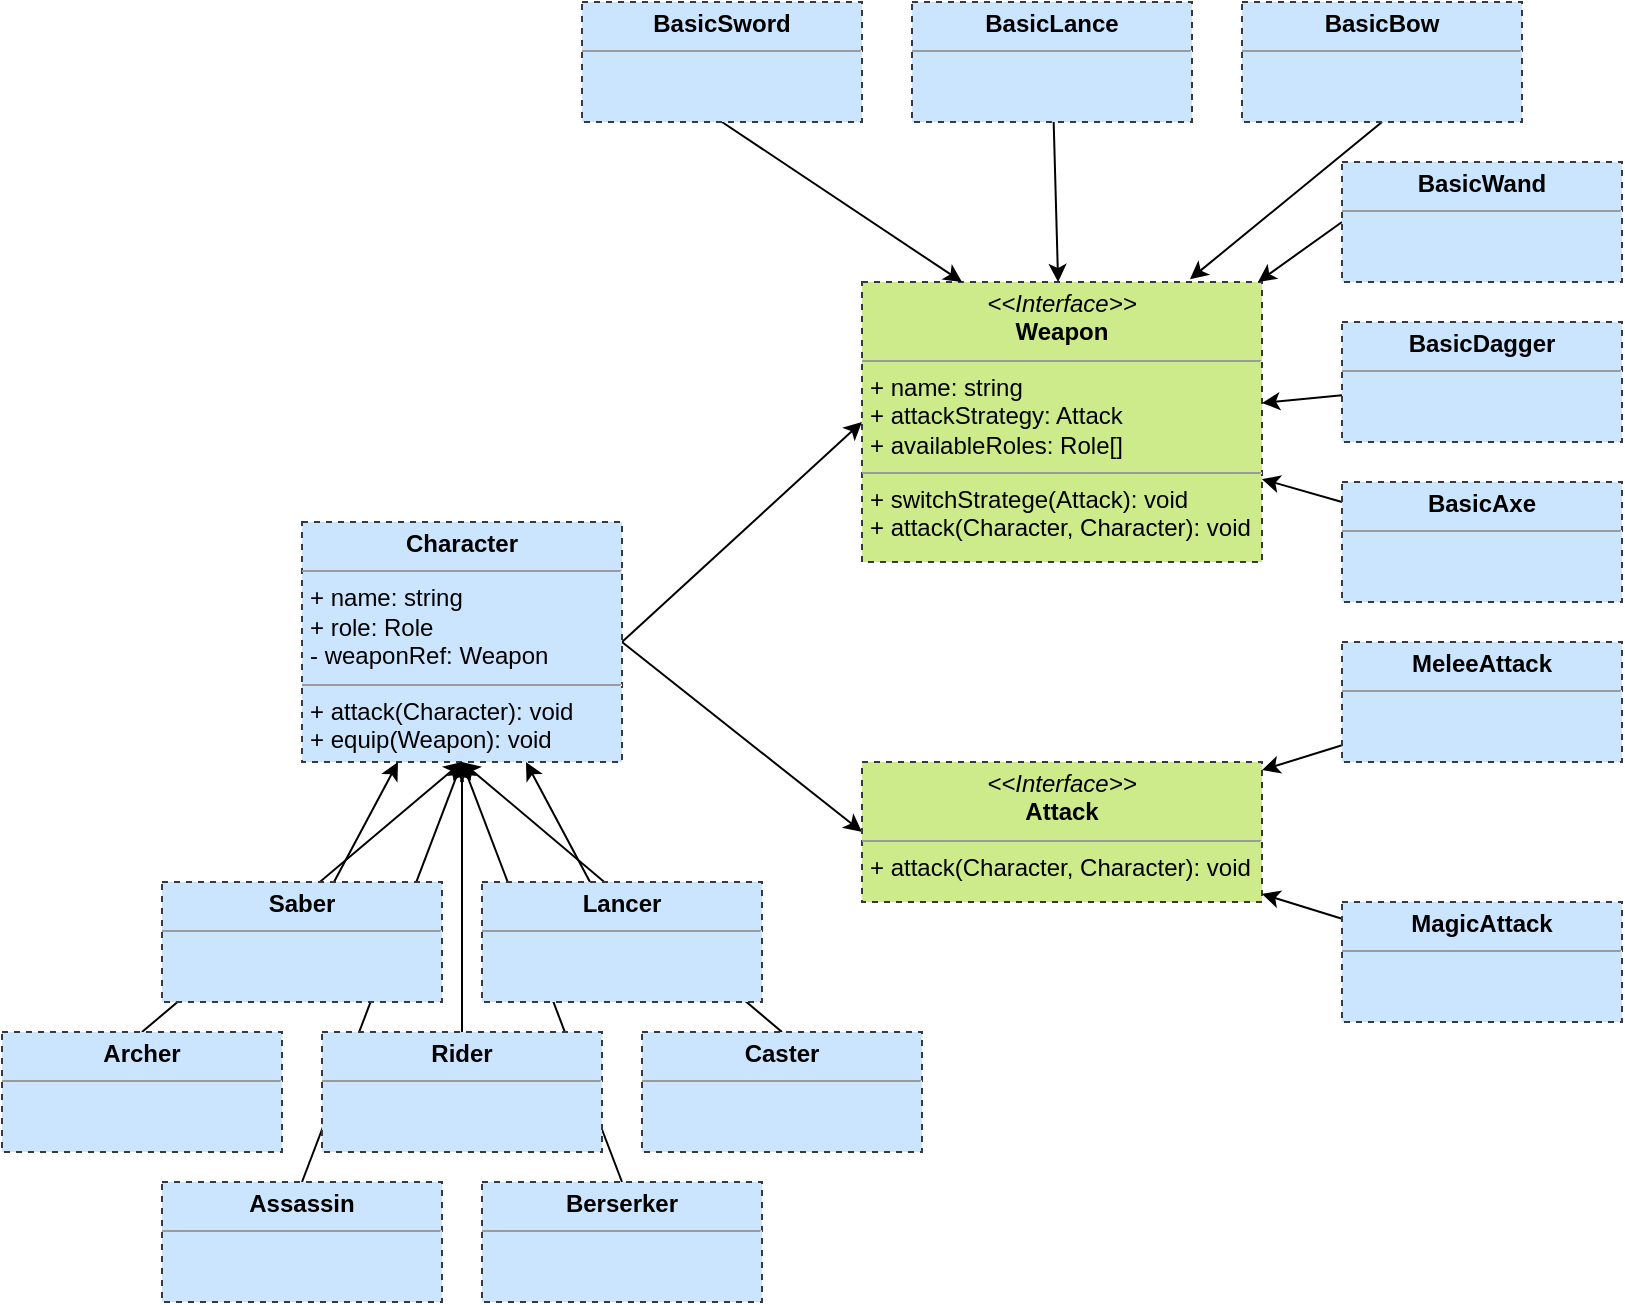 <mxfile>
    <diagram id="C5RBs43oDa-KdzZeNtuy" name="Page-1">
        <mxGraphModel dx="1152" dy="473" grid="1" gridSize="10" guides="1" tooltips="1" connect="1" arrows="1" fold="1" page="1" pageScale="1" pageWidth="827" pageHeight="1169" math="0" shadow="0">
            <root>
                <mxCell id="WIyWlLk6GJQsqaUBKTNV-0"/>
                <mxCell id="WIyWlLk6GJQsqaUBKTNV-1" parent="WIyWlLk6GJQsqaUBKTNV-0"/>
                <mxCell id="48" style="edgeStyle=none;html=1;exitX=1;exitY=0.5;exitDx=0;exitDy=0;entryX=0;entryY=0.5;entryDx=0;entryDy=0;" parent="WIyWlLk6GJQsqaUBKTNV-1" source="21" target="23" edge="1">
                    <mxGeometry relative="1" as="geometry"/>
                </mxCell>
                <mxCell id="49" style="edgeStyle=none;html=1;exitX=1;exitY=0.5;exitDx=0;exitDy=0;entryX=0;entryY=0.5;entryDx=0;entryDy=0;" parent="WIyWlLk6GJQsqaUBKTNV-1" source="21" target="22" edge="1">
                    <mxGeometry relative="1" as="geometry"/>
                </mxCell>
                <mxCell id="21" value="&lt;p style=&quot;margin: 0px ; margin-top: 4px ; text-align: center&quot;&gt;&lt;b&gt;Character&lt;/b&gt;&lt;/p&gt;&lt;hr size=&quot;1&quot;&gt;&lt;p style=&quot;margin: 0px ; margin-left: 4px&quot;&gt;+ name: string&lt;/p&gt;&lt;p style=&quot;margin: 0px ; margin-left: 4px&quot;&gt;+ role: Role&lt;br&gt;- weaponRef: Weapon&lt;/p&gt;&lt;hr size=&quot;1&quot;&gt;&lt;p style=&quot;margin: 0px ; margin-left: 4px&quot;&gt;+ attack(Character): void&lt;/p&gt;&lt;p style=&quot;margin: 0px ; margin-left: 4px&quot;&gt;+ equip(Weapon): void&lt;/p&gt;" style="verticalAlign=top;align=left;overflow=fill;fontSize=12;fontFamily=Helvetica;html=1;rounded=0;shadow=0;glass=0;dashed=1;sketch=0;strokeWidth=1;fillColor=#cce5ff;strokeColor=#36393d;" parent="WIyWlLk6GJQsqaUBKTNV-1" vertex="1">
                    <mxGeometry x="80" y="300" width="160" height="120" as="geometry"/>
                </mxCell>
                <mxCell id="22" value="&lt;p style=&quot;margin: 0px ; margin-top: 4px ; text-align: center&quot;&gt;&lt;i&gt;&amp;lt;&amp;lt;Interface&amp;gt;&amp;gt;&lt;/i&gt;&lt;br&gt;&lt;b&gt;Weapon&lt;/b&gt;&lt;/p&gt;&lt;hr size=&quot;1&quot;&gt;&lt;p style=&quot;margin: 0px ; margin-left: 4px&quot;&gt;+ name: string&lt;br&gt;+ attackStrategy: Attack&lt;/p&gt;&lt;p style=&quot;margin: 0px ; margin-left: 4px&quot;&gt;+ availableRoles: Role[]&lt;/p&gt;&lt;hr size=&quot;1&quot;&gt;&lt;p style=&quot;margin: 0px ; margin-left: 4px&quot;&gt;+ switchStratege(Attack): void&lt;br&gt;+ attack(Character, Character): void&lt;/p&gt;" style="verticalAlign=top;align=left;overflow=fill;fontSize=12;fontFamily=Helvetica;html=1;rounded=0;shadow=0;glass=0;dashed=1;sketch=0;strokeWidth=1;fillColor=#cdeb8b;strokeColor=#36393d;" parent="WIyWlLk6GJQsqaUBKTNV-1" vertex="1">
                    <mxGeometry x="360" y="180" width="200" height="140" as="geometry"/>
                </mxCell>
                <mxCell id="23" value="&lt;p style=&quot;margin: 0px ; margin-top: 4px ; text-align: center&quot;&gt;&lt;i&gt;&amp;lt;&amp;lt;Interface&amp;gt;&amp;gt;&lt;/i&gt;&lt;br&gt;&lt;b&gt;Attack&lt;/b&gt;&lt;/p&gt;&lt;hr size=&quot;1&quot;&gt;&lt;p style=&quot;margin: 0px ; margin-left: 4px&quot;&gt;+ attack(Character, Character): void&lt;/p&gt;" style="verticalAlign=top;align=left;overflow=fill;fontSize=12;fontFamily=Helvetica;html=1;rounded=0;shadow=0;glass=0;dashed=1;sketch=0;strokeWidth=1;fillColor=#cdeb8b;strokeColor=#36393d;" parent="WIyWlLk6GJQsqaUBKTNV-1" vertex="1">
                    <mxGeometry x="360" y="420" width="200" height="70" as="geometry"/>
                </mxCell>
                <mxCell id="38" value="" style="edgeStyle=none;html=1;" parent="WIyWlLk6GJQsqaUBKTNV-1" source="27" target="21" edge="1">
                    <mxGeometry relative="1" as="geometry"/>
                </mxCell>
                <mxCell id="43" style="edgeStyle=none;html=1;exitX=0.5;exitY=0;exitDx=0;exitDy=0;entryX=0.5;entryY=1;entryDx=0;entryDy=0;" parent="WIyWlLk6GJQsqaUBKTNV-1" source="28" target="21" edge="1">
                    <mxGeometry relative="1" as="geometry"/>
                </mxCell>
                <mxCell id="39" value="" style="edgeStyle=none;html=1;" parent="WIyWlLk6GJQsqaUBKTNV-1" source="29" target="21" edge="1">
                    <mxGeometry relative="1" as="geometry"/>
                </mxCell>
                <mxCell id="44" style="edgeStyle=none;html=1;exitX=0.5;exitY=0;exitDx=0;exitDy=0;" parent="WIyWlLk6GJQsqaUBKTNV-1" source="30" edge="1">
                    <mxGeometry relative="1" as="geometry">
                        <mxPoint x="160" y="420" as="targetPoint"/>
                    </mxGeometry>
                </mxCell>
                <mxCell id="30" value="&lt;p style=&quot;margin: 0px ; margin-top: 4px ; text-align: center&quot;&gt;&lt;b&gt;Archer&lt;/b&gt;&lt;/p&gt;&lt;hr size=&quot;1&quot;&gt;&lt;div style=&quot;height: 2px&quot;&gt;&lt;/div&gt;" style="verticalAlign=top;align=left;overflow=fill;fontSize=12;fontFamily=Helvetica;html=1;rounded=0;shadow=0;glass=0;dashed=1;sketch=0;strokeWidth=1;fillColor=#cce5ff;strokeColor=#36393d;" parent="WIyWlLk6GJQsqaUBKTNV-1" vertex="1">
                    <mxGeometry x="-70" y="555" width="140" height="60" as="geometry"/>
                </mxCell>
                <mxCell id="46" style="edgeStyle=none;html=1;exitX=0.5;exitY=0;exitDx=0;exitDy=0;" parent="WIyWlLk6GJQsqaUBKTNV-1" source="31" edge="1">
                    <mxGeometry relative="1" as="geometry">
                        <mxPoint x="160" y="420" as="targetPoint"/>
                    </mxGeometry>
                </mxCell>
                <mxCell id="31" value="&lt;p style=&quot;margin: 0px ; margin-top: 4px ; text-align: center&quot;&gt;&lt;b&gt;Assassin&lt;/b&gt;&lt;/p&gt;&lt;hr size=&quot;1&quot;&gt;&lt;div style=&quot;height: 2px&quot;&gt;&lt;/div&gt;" style="verticalAlign=top;align=left;overflow=fill;fontSize=12;fontFamily=Helvetica;html=1;rounded=0;shadow=0;glass=0;dashed=1;sketch=0;strokeWidth=1;fillColor=#cce5ff;strokeColor=#36393d;" parent="WIyWlLk6GJQsqaUBKTNV-1" vertex="1">
                    <mxGeometry x="10" y="630" width="140" height="60" as="geometry"/>
                </mxCell>
                <mxCell id="47" style="edgeStyle=none;html=1;exitX=0.5;exitY=0;exitDx=0;exitDy=0;" parent="WIyWlLk6GJQsqaUBKTNV-1" source="32" edge="1">
                    <mxGeometry relative="1" as="geometry">
                        <mxPoint x="160" y="420" as="targetPoint"/>
                    </mxGeometry>
                </mxCell>
                <mxCell id="32" value="&lt;p style=&quot;margin: 0px ; margin-top: 4px ; text-align: center&quot;&gt;&lt;b&gt;Berserker&lt;/b&gt;&lt;/p&gt;&lt;hr size=&quot;1&quot;&gt;&lt;div style=&quot;height: 2px&quot;&gt;&lt;/div&gt;" style="verticalAlign=top;align=left;overflow=fill;fontSize=12;fontFamily=Helvetica;html=1;rounded=0;shadow=0;glass=0;dashed=1;sketch=0;strokeWidth=1;fillColor=#cce5ff;strokeColor=#36393d;" parent="WIyWlLk6GJQsqaUBKTNV-1" vertex="1">
                    <mxGeometry x="170" y="630" width="140" height="60" as="geometry"/>
                </mxCell>
                <mxCell id="45" style="edgeStyle=none;html=1;exitX=0.5;exitY=0;exitDx=0;exitDy=0;" parent="WIyWlLk6GJQsqaUBKTNV-1" source="33" edge="1">
                    <mxGeometry relative="1" as="geometry">
                        <mxPoint x="160" y="420" as="targetPoint"/>
                    </mxGeometry>
                </mxCell>
                <mxCell id="33" value="&lt;p style=&quot;margin: 0px ; margin-top: 4px ; text-align: center&quot;&gt;&lt;b&gt;Caster&lt;/b&gt;&lt;/p&gt;&lt;hr size=&quot;1&quot;&gt;&lt;div style=&quot;height: 2px&quot;&gt;&lt;/div&gt;" style="verticalAlign=top;align=left;overflow=fill;fontSize=12;fontFamily=Helvetica;html=1;rounded=0;shadow=0;glass=0;dashed=1;sketch=0;strokeWidth=1;fillColor=#cce5ff;strokeColor=#36393d;" parent="WIyWlLk6GJQsqaUBKTNV-1" vertex="1">
                    <mxGeometry x="250" y="555" width="140" height="60" as="geometry"/>
                </mxCell>
                <mxCell id="27" value="&lt;p style=&quot;margin: 0px ; margin-top: 4px ; text-align: center&quot;&gt;&lt;b&gt;Saber&lt;/b&gt;&lt;/p&gt;&lt;hr size=&quot;1&quot;&gt;&lt;div style=&quot;height: 2px&quot;&gt;&lt;/div&gt;" style="verticalAlign=top;align=left;overflow=fill;fontSize=12;fontFamily=Helvetica;html=1;rounded=0;shadow=0;glass=0;dashed=1;sketch=0;strokeWidth=1;fillColor=#cce5ff;strokeColor=#36393d;" parent="WIyWlLk6GJQsqaUBKTNV-1" vertex="1">
                    <mxGeometry x="10" y="480" width="140" height="60" as="geometry"/>
                </mxCell>
                <mxCell id="29" value="&lt;p style=&quot;margin: 0px ; margin-top: 4px ; text-align: center&quot;&gt;&lt;b&gt;Lancer&lt;/b&gt;&lt;/p&gt;&lt;hr size=&quot;1&quot;&gt;&lt;div style=&quot;height: 2px&quot;&gt;&lt;/div&gt;" style="verticalAlign=top;align=left;overflow=fill;fontSize=12;fontFamily=Helvetica;html=1;rounded=0;shadow=0;glass=0;dashed=1;sketch=0;strokeWidth=1;fillColor=#cce5ff;strokeColor=#36393d;" parent="WIyWlLk6GJQsqaUBKTNV-1" vertex="1">
                    <mxGeometry x="170" y="480" width="140" height="60" as="geometry"/>
                </mxCell>
                <mxCell id="28" value="&lt;p style=&quot;margin: 0px ; margin-top: 4px ; text-align: center&quot;&gt;&lt;b&gt;Rider&lt;/b&gt;&lt;/p&gt;&lt;hr size=&quot;1&quot;&gt;&lt;div style=&quot;height: 2px&quot;&gt;&lt;/div&gt;" style="verticalAlign=top;align=left;overflow=fill;fontSize=12;fontFamily=Helvetica;html=1;rounded=0;shadow=0;glass=0;dashed=1;sketch=0;strokeWidth=1;fillColor=#cce5ff;strokeColor=#36393d;" parent="WIyWlLk6GJQsqaUBKTNV-1" vertex="1">
                    <mxGeometry x="90" y="555" width="140" height="60" as="geometry"/>
                </mxCell>
                <mxCell id="63" style="edgeStyle=none;html=1;exitX=0.5;exitY=1;exitDx=0;exitDy=0;entryX=0.25;entryY=0;entryDx=0;entryDy=0;" parent="WIyWlLk6GJQsqaUBKTNV-1" source="50" target="22" edge="1">
                    <mxGeometry relative="1" as="geometry"/>
                </mxCell>
                <mxCell id="50" value="&lt;p style=&quot;margin: 0px ; margin-top: 4px ; text-align: center&quot;&gt;&lt;b&gt;BasicSword&lt;/b&gt;&lt;/p&gt;&lt;hr size=&quot;1&quot;&gt;&lt;div style=&quot;height: 2px&quot;&gt;&lt;/div&gt;" style="verticalAlign=top;align=left;overflow=fill;fontSize=12;fontFamily=Helvetica;html=1;rounded=0;shadow=0;glass=0;dashed=1;sketch=0;strokeWidth=1;fillColor=#cce5ff;strokeColor=#36393d;" parent="WIyWlLk6GJQsqaUBKTNV-1" vertex="1">
                    <mxGeometry x="220" y="40" width="140" height="60" as="geometry"/>
                </mxCell>
                <mxCell id="61" value="" style="edgeStyle=none;html=1;" parent="WIyWlLk6GJQsqaUBKTNV-1" source="56" target="22" edge="1">
                    <mxGeometry relative="1" as="geometry"/>
                </mxCell>
                <mxCell id="56" value="&lt;p style=&quot;margin: 0px ; margin-top: 4px ; text-align: center&quot;&gt;&lt;b&gt;BasicLance&lt;/b&gt;&lt;/p&gt;&lt;hr size=&quot;1&quot;&gt;&lt;div style=&quot;height: 2px&quot;&gt;&lt;/div&gt;" style="verticalAlign=top;align=left;overflow=fill;fontSize=12;fontFamily=Helvetica;html=1;rounded=0;shadow=0;glass=0;dashed=1;sketch=0;strokeWidth=1;fillColor=#cce5ff;strokeColor=#36393d;" parent="WIyWlLk6GJQsqaUBKTNV-1" vertex="1">
                    <mxGeometry x="385" y="40" width="140" height="60" as="geometry"/>
                </mxCell>
                <mxCell id="64" style="edgeStyle=none;html=1;exitX=0.5;exitY=1;exitDx=0;exitDy=0;entryX=0.82;entryY=-0.01;entryDx=0;entryDy=0;entryPerimeter=0;" parent="WIyWlLk6GJQsqaUBKTNV-1" source="57" target="22" edge="1">
                    <mxGeometry relative="1" as="geometry"/>
                </mxCell>
                <mxCell id="57" value="&lt;p style=&quot;margin: 0px ; margin-top: 4px ; text-align: center&quot;&gt;&lt;b&gt;BasicBow&lt;/b&gt;&lt;/p&gt;&lt;hr size=&quot;1&quot;&gt;&lt;div style=&quot;height: 2px&quot;&gt;&lt;/div&gt;" style="verticalAlign=top;align=left;overflow=fill;fontSize=12;fontFamily=Helvetica;html=1;rounded=0;shadow=0;glass=0;dashed=1;sketch=0;strokeWidth=1;fillColor=#cce5ff;strokeColor=#36393d;" parent="WIyWlLk6GJQsqaUBKTNV-1" vertex="1">
                    <mxGeometry x="550" y="40" width="140" height="60" as="geometry"/>
                </mxCell>
                <mxCell id="67" value="" style="edgeStyle=none;html=1;" parent="WIyWlLk6GJQsqaUBKTNV-1" source="58" target="22" edge="1">
                    <mxGeometry relative="1" as="geometry"/>
                </mxCell>
                <mxCell id="58" value="&lt;p style=&quot;margin: 0px ; margin-top: 4px ; text-align: center&quot;&gt;&lt;b&gt;BasicAxe&lt;/b&gt;&lt;/p&gt;&lt;hr size=&quot;1&quot;&gt;&lt;div style=&quot;height: 2px&quot;&gt;&lt;/div&gt;" style="verticalAlign=top;align=left;overflow=fill;fontSize=12;fontFamily=Helvetica;html=1;rounded=0;shadow=0;glass=0;dashed=1;sketch=0;strokeWidth=1;fillColor=#cce5ff;strokeColor=#36393d;" parent="WIyWlLk6GJQsqaUBKTNV-1" vertex="1">
                    <mxGeometry x="600" y="280" width="140" height="60" as="geometry"/>
                </mxCell>
                <mxCell id="66" value="" style="edgeStyle=none;html=1;" parent="WIyWlLk6GJQsqaUBKTNV-1" source="59" target="22" edge="1">
                    <mxGeometry relative="1" as="geometry"/>
                </mxCell>
                <mxCell id="59" value="&lt;p style=&quot;margin: 0px ; margin-top: 4px ; text-align: center&quot;&gt;&lt;b&gt;BasicDagger&lt;/b&gt;&lt;/p&gt;&lt;hr size=&quot;1&quot;&gt;&lt;div style=&quot;height: 2px&quot;&gt;&lt;/div&gt;" style="verticalAlign=top;align=left;overflow=fill;fontSize=12;fontFamily=Helvetica;html=1;rounded=0;shadow=0;glass=0;dashed=1;sketch=0;strokeWidth=1;fillColor=#cce5ff;strokeColor=#36393d;" parent="WIyWlLk6GJQsqaUBKTNV-1" vertex="1">
                    <mxGeometry x="600" y="200" width="140" height="60" as="geometry"/>
                </mxCell>
                <mxCell id="65" style="edgeStyle=none;html=1;exitX=0;exitY=0.5;exitDx=0;exitDy=0;" parent="WIyWlLk6GJQsqaUBKTNV-1" source="60" target="22" edge="1">
                    <mxGeometry relative="1" as="geometry"/>
                </mxCell>
                <mxCell id="60" value="&lt;p style=&quot;margin: 0px ; margin-top: 4px ; text-align: center&quot;&gt;&lt;b&gt;BasicWand&lt;/b&gt;&lt;/p&gt;&lt;hr size=&quot;1&quot;&gt;&lt;div style=&quot;height: 2px&quot;&gt;&lt;/div&gt;" style="verticalAlign=top;align=left;overflow=fill;fontSize=12;fontFamily=Helvetica;html=1;rounded=0;shadow=0;glass=0;dashed=1;sketch=0;strokeWidth=1;fillColor=#cce5ff;strokeColor=#36393d;" parent="WIyWlLk6GJQsqaUBKTNV-1" vertex="1">
                    <mxGeometry x="600" y="120" width="140" height="60" as="geometry"/>
                </mxCell>
                <mxCell id="103" value="" style="edgeStyle=none;html=1;" parent="WIyWlLk6GJQsqaUBKTNV-1" source="68" target="23" edge="1">
                    <mxGeometry relative="1" as="geometry"/>
                </mxCell>
                <mxCell id="68" value="&lt;p style=&quot;margin: 0px ; margin-top: 4px ; text-align: center&quot;&gt;&lt;b&gt;MeleeAttack&lt;/b&gt;&lt;/p&gt;&lt;hr size=&quot;1&quot;&gt;&lt;div style=&quot;height: 2px&quot;&gt;&lt;/div&gt;" style="verticalAlign=top;align=left;overflow=fill;fontSize=12;fontFamily=Helvetica;html=1;rounded=0;shadow=0;glass=0;dashed=1;sketch=0;strokeWidth=1;fillColor=#cce5ff;strokeColor=#36393d;" parent="WIyWlLk6GJQsqaUBKTNV-1" vertex="1">
                    <mxGeometry x="600" y="360" width="140" height="60" as="geometry"/>
                </mxCell>
                <mxCell id="102" value="" style="edgeStyle=none;html=1;" parent="WIyWlLk6GJQsqaUBKTNV-1" source="101" target="23" edge="1">
                    <mxGeometry relative="1" as="geometry"/>
                </mxCell>
                <mxCell id="101" value="&lt;p style=&quot;margin: 0px ; margin-top: 4px ; text-align: center&quot;&gt;&lt;b&gt;MagicAttack&lt;/b&gt;&lt;/p&gt;&lt;hr size=&quot;1&quot;&gt;&lt;div style=&quot;height: 2px&quot;&gt;&lt;/div&gt;" style="verticalAlign=top;align=left;overflow=fill;fontSize=12;fontFamily=Helvetica;html=1;rounded=0;shadow=0;glass=0;dashed=1;sketch=0;strokeWidth=1;fillColor=#cce5ff;strokeColor=#36393d;" parent="WIyWlLk6GJQsqaUBKTNV-1" vertex="1">
                    <mxGeometry x="600" y="490" width="140" height="60" as="geometry"/>
                </mxCell>
            </root>
        </mxGraphModel>
    </diagram>
</mxfile>